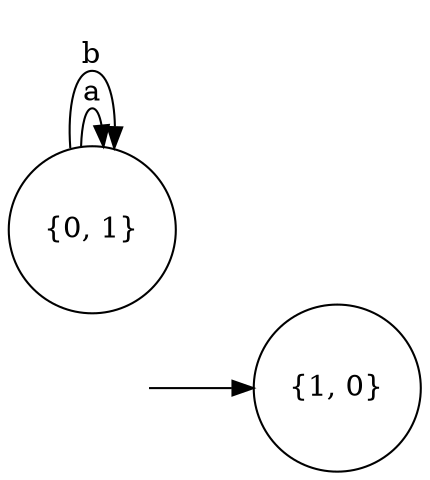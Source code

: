digraph G {
    rankdir=LR;
    node [shape=circle];
    start [shape=none, label=""];
    "{0, 1}" -> "{0, 1}" [label="a"];
    "{0, 1}" -> "{0, 1}" [label="b"];
    start -> "{1, 0}";
}
